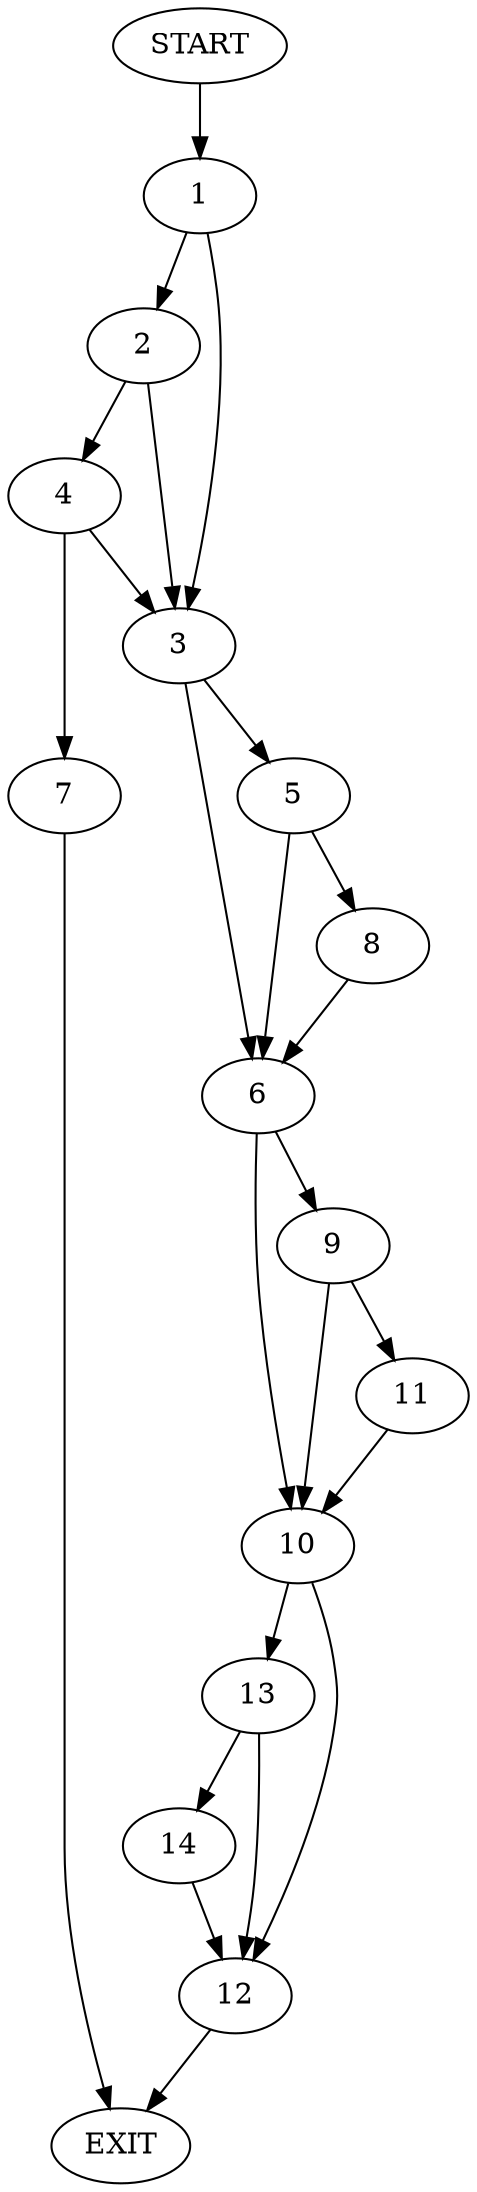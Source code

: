digraph {
0 [label="START"]
15 [label="EXIT"]
0 -> 1
1 -> 2
1 -> 3
2 -> 3
2 -> 4
3 -> 5
3 -> 6
4 -> 7
4 -> 3
7 -> 15
5 -> 8
5 -> 6
6 -> 9
6 -> 10
8 -> 6
9 -> 10
9 -> 11
10 -> 12
10 -> 13
11 -> 10
13 -> 12
13 -> 14
12 -> 15
14 -> 12
}
